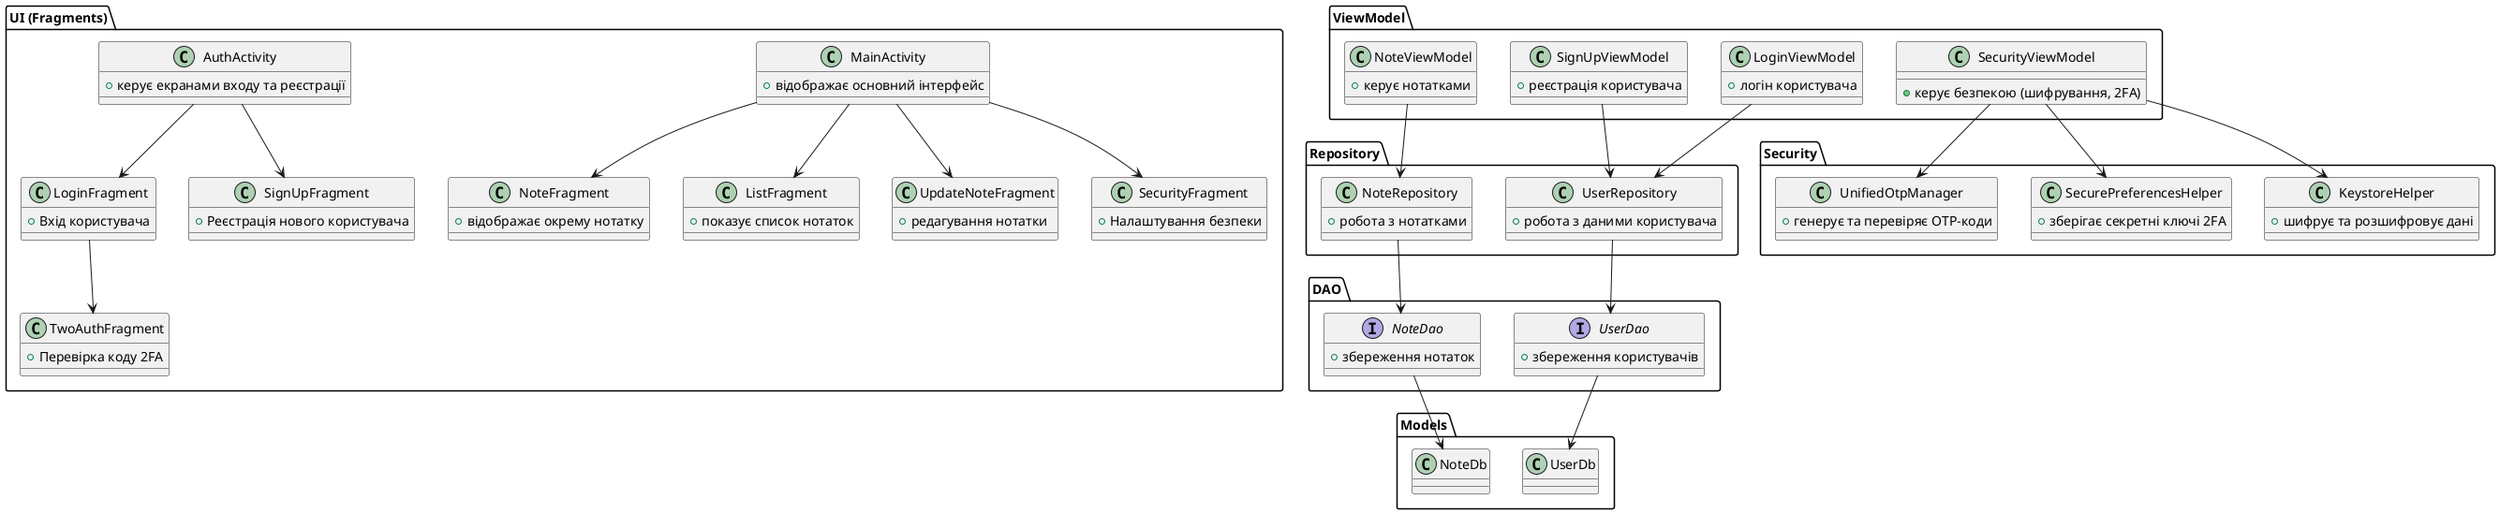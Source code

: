 @startuml
' ========== Головна структура застосунку (Вертикальне розташування) ==========

' ---------- UI (Інтерфейс) ----------
package "UI (Fragments)" {
    class MainActivity {
        + відображає основний інтерфейс
    }

    class AuthActivity {
        + керує екранами входу та реєстрації
    }

    class NoteFragment {
        + відображає окрему нотатку
    }

    class ListFragment {
        + показує список нотаток
    }

    class UpdateNoteFragment {
        + редагування нотатки
    }

    class SecurityFragment {
        + Налаштування безпеки
    }

    class TwoAuthFragment {
        + Перевірка коду 2FA
    }

    class LoginFragment {
        + Вхід користувача
    }

    class SignUpFragment {
        + Реєстрація нового користувача
    }

}

' ---------- ViewModel (Бізнес-логіка) ----------
package "ViewModel" {
    class LoginViewModel {
        + логін користувача
    }

    class SignUpViewModel {
        + реєстрація користувача
    }

    class NoteViewModel {
        + керує нотатками
    }

    class SecurityViewModel {
        + керує безпекою (шифрування, 2FA)
    }
}

' ---------- Репозиторії ----------
package "Repository" {
    class UserRepository {
        + робота з даними користувача
    }

    class NoteRepository {
        + робота з нотатками
    }
}

' ---------- DAO (База даних) ----------
package "DAO" {
    interface UserDao {
        + збереження користувачів
    }

    interface NoteDao {
        + збереження нотаток
    }
}

' ---------- Моделі ----------
package "Models" {
    class UserDb {

    }

    class NoteDb {

    }
}

' ---------- Безпека ----------
package "Security" {
    class KeystoreHelper {
        + шифрує та розшифровує дані
    }

    class SecurePreferencesHelper {
        + зберігає секретні ключі 2FA
    }

    class UnifiedOtpManager {
        + генерує та перевіряє OTP-коди
    }
}

' ========== Взаємозв’язки (Вертикальне розташування) ==========

MainActivity --> ListFragment
MainActivity --> NoteFragment
MainActivity --> UpdateNoteFragment
MainActivity --> SecurityFragment

LoginFragment --> TwoAuthFragment
AuthActivity --> LoginFragment
AuthActivity --> SignUpFragment

LoginViewModel --> UserRepository
SignUpViewModel --> UserRepository
NoteViewModel --> NoteRepository

UserRepository --> UserDao
NoteRepository --> NoteDao

UserDao --> UserDb
NoteDao --> NoteDb

SecurityViewModel --> KeystoreHelper
SecurityViewModel --> SecurePreferencesHelper
SecurityViewModel --> UnifiedOtpManager

@enduml
